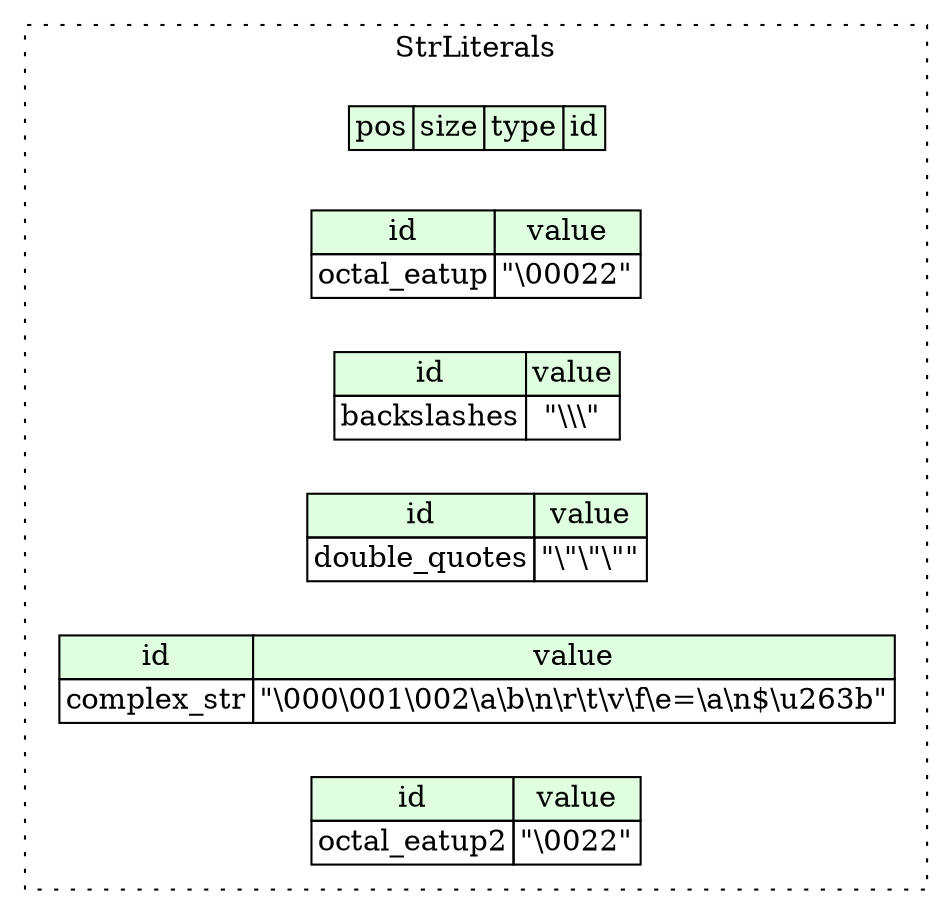 digraph {
	rankdir=LR;
	node [shape=plaintext];
	subgraph cluster__str_literals {
		label="StrLiterals";
		graph[style=dotted];

		str_literals__seq [label=<<TABLE BORDER="0" CELLBORDER="1" CELLSPACING="0">
			<TR><TD BGCOLOR="#E0FFE0">pos</TD><TD BGCOLOR="#E0FFE0">size</TD><TD BGCOLOR="#E0FFE0">type</TD><TD BGCOLOR="#E0FFE0">id</TD></TR>
		</TABLE>>];
		str_literals__inst__octal_eatup [label=<<TABLE BORDER="0" CELLBORDER="1" CELLSPACING="0">
			<TR><TD BGCOLOR="#E0FFE0">id</TD><TD BGCOLOR="#E0FFE0">value</TD></TR>
			<TR><TD>octal_eatup</TD><TD>&quot;\00022&quot;</TD></TR>
		</TABLE>>];
		str_literals__inst__backslashes [label=<<TABLE BORDER="0" CELLBORDER="1" CELLSPACING="0">
			<TR><TD BGCOLOR="#E0FFE0">id</TD><TD BGCOLOR="#E0FFE0">value</TD></TR>
			<TR><TD>backslashes</TD><TD>&quot;\\\\\\&quot;</TD></TR>
		</TABLE>>];
		str_literals__inst__double_quotes [label=<<TABLE BORDER="0" CELLBORDER="1" CELLSPACING="0">
			<TR><TD BGCOLOR="#E0FFE0">id</TD><TD BGCOLOR="#E0FFE0">value</TD></TR>
			<TR><TD>double_quotes</TD><TD>&quot;\&quot;\&quot;\&quot;&quot;</TD></TR>
		</TABLE>>];
		str_literals__inst__complex_str [label=<<TABLE BORDER="0" CELLBORDER="1" CELLSPACING="0">
			<TR><TD BGCOLOR="#E0FFE0">id</TD><TD BGCOLOR="#E0FFE0">value</TD></TR>
			<TR><TD>complex_str</TD><TD>&quot;\000\001\002\a\b\n\r\t\v\f\e=\a\n$\u263b&quot;</TD></TR>
		</TABLE>>];
		str_literals__inst__octal_eatup2 [label=<<TABLE BORDER="0" CELLBORDER="1" CELLSPACING="0">
			<TR><TD BGCOLOR="#E0FFE0">id</TD><TD BGCOLOR="#E0FFE0">value</TD></TR>
			<TR><TD>octal_eatup2</TD><TD>&quot;\0022&quot;</TD></TR>
		</TABLE>>];
	}
}
